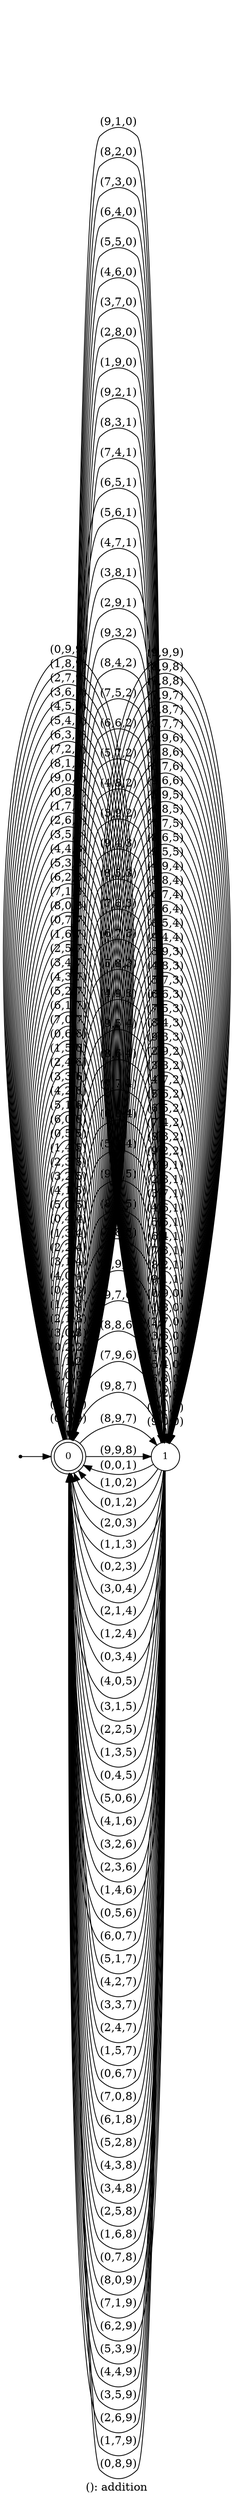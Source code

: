 digraph G {
label = "(): addition";
rankdir = LR;
node [shape = doublecircle, label="0", fontsize=12]0;
node [shape = circle, label="1", fontsize=12]1;
node [shape = point ]; qi
qi ->0;
0 -> 0[ label = "(0,0,0)"];
0 -> 1[ label = "(9,1,0)"];
0 -> 1[ label = "(8,2,0)"];
0 -> 1[ label = "(7,3,0)"];
0 -> 1[ label = "(6,4,0)"];
0 -> 1[ label = "(5,5,0)"];
0 -> 1[ label = "(4,6,0)"];
0 -> 1[ label = "(3,7,0)"];
0 -> 1[ label = "(2,8,0)"];
0 -> 1[ label = "(1,9,0)"];
0 -> 0[ label = "(1,0,1)"];
0 -> 0[ label = "(0,1,1)"];
0 -> 1[ label = "(9,2,1)"];
0 -> 1[ label = "(8,3,1)"];
0 -> 1[ label = "(7,4,1)"];
0 -> 1[ label = "(6,5,1)"];
0 -> 1[ label = "(5,6,1)"];
0 -> 1[ label = "(4,7,1)"];
0 -> 1[ label = "(3,8,1)"];
0 -> 1[ label = "(2,9,1)"];
0 -> 0[ label = "(2,0,2)"];
0 -> 0[ label = "(1,1,2)"];
0 -> 0[ label = "(0,2,2)"];
0 -> 1[ label = "(9,3,2)"];
0 -> 1[ label = "(8,4,2)"];
0 -> 1[ label = "(7,5,2)"];
0 -> 1[ label = "(6,6,2)"];
0 -> 1[ label = "(5,7,2)"];
0 -> 1[ label = "(4,8,2)"];
0 -> 1[ label = "(3,9,2)"];
0 -> 0[ label = "(3,0,3)"];
0 -> 0[ label = "(2,1,3)"];
0 -> 0[ label = "(1,2,3)"];
0 -> 0[ label = "(0,3,3)"];
0 -> 1[ label = "(9,4,3)"];
0 -> 1[ label = "(8,5,3)"];
0 -> 1[ label = "(7,6,3)"];
0 -> 1[ label = "(6,7,3)"];
0 -> 1[ label = "(5,8,3)"];
0 -> 1[ label = "(4,9,3)"];
0 -> 0[ label = "(4,0,4)"];
0 -> 0[ label = "(3,1,4)"];
0 -> 0[ label = "(2,2,4)"];
0 -> 0[ label = "(1,3,4)"];
0 -> 0[ label = "(0,4,4)"];
0 -> 1[ label = "(9,5,4)"];
0 -> 1[ label = "(8,6,4)"];
0 -> 1[ label = "(7,7,4)"];
0 -> 1[ label = "(6,8,4)"];
0 -> 1[ label = "(5,9,4)"];
0 -> 0[ label = "(5,0,5)"];
0 -> 0[ label = "(4,1,5)"];
0 -> 0[ label = "(3,2,5)"];
0 -> 0[ label = "(2,3,5)"];
0 -> 0[ label = "(1,4,5)"];
0 -> 0[ label = "(0,5,5)"];
0 -> 1[ label = "(9,6,5)"];
0 -> 1[ label = "(8,7,5)"];
0 -> 1[ label = "(7,8,5)"];
0 -> 1[ label = "(6,9,5)"];
0 -> 0[ label = "(6,0,6)"];
0 -> 0[ label = "(5,1,6)"];
0 -> 0[ label = "(4,2,6)"];
0 -> 0[ label = "(3,3,6)"];
0 -> 0[ label = "(2,4,6)"];
0 -> 0[ label = "(1,5,6)"];
0 -> 0[ label = "(0,6,6)"];
0 -> 1[ label = "(9,7,6)"];
0 -> 1[ label = "(8,8,6)"];
0 -> 1[ label = "(7,9,6)"];
0 -> 0[ label = "(7,0,7)"];
0 -> 0[ label = "(6,1,7)"];
0 -> 0[ label = "(5,2,7)"];
0 -> 0[ label = "(4,3,7)"];
0 -> 0[ label = "(3,4,7)"];
0 -> 0[ label = "(2,5,7)"];
0 -> 0[ label = "(1,6,7)"];
0 -> 0[ label = "(0,7,7)"];
0 -> 1[ label = "(9,8,7)"];
0 -> 1[ label = "(8,9,7)"];
0 -> 0[ label = "(8,0,8)"];
0 -> 0[ label = "(7,1,8)"];
0 -> 0[ label = "(6,2,8)"];
0 -> 0[ label = "(5,3,8)"];
0 -> 0[ label = "(4,4,8)"];
0 -> 0[ label = "(3,5,8)"];
0 -> 0[ label = "(2,6,8)"];
0 -> 0[ label = "(1,7,8)"];
0 -> 0[ label = "(0,8,8)"];
0 -> 1[ label = "(9,9,8)"];
0 -> 0[ label = "(9,0,9)"];
0 -> 0[ label = "(8,1,9)"];
0 -> 0[ label = "(7,2,9)"];
0 -> 0[ label = "(6,3,9)"];
0 -> 0[ label = "(5,4,9)"];
0 -> 0[ label = "(4,5,9)"];
0 -> 0[ label = "(3,6,9)"];
0 -> 0[ label = "(2,7,9)"];
0 -> 0[ label = "(1,8,9)"];
0 -> 0[ label = "(0,9,9)"];
1 -> 1[ label = "(9,0,0)"];
1 -> 1[ label = "(8,1,0)"];
1 -> 1[ label = "(7,2,0)"];
1 -> 1[ label = "(6,3,0)"];
1 -> 1[ label = "(5,4,0)"];
1 -> 1[ label = "(4,5,0)"];
1 -> 1[ label = "(3,6,0)"];
1 -> 1[ label = "(2,7,0)"];
1 -> 1[ label = "(1,8,0)"];
1 -> 1[ label = "(0,9,0)"];
1 -> 0[ label = "(0,0,1)"];
1 -> 1[ label = "(9,1,1)"];
1 -> 1[ label = "(8,2,1)"];
1 -> 1[ label = "(7,3,1)"];
1 -> 1[ label = "(6,4,1)"];
1 -> 1[ label = "(5,5,1)"];
1 -> 1[ label = "(4,6,1)"];
1 -> 1[ label = "(3,7,1)"];
1 -> 1[ label = "(2,8,1)"];
1 -> 1[ label = "(1,9,1)"];
1 -> 0[ label = "(1,0,2)"];
1 -> 0[ label = "(0,1,2)"];
1 -> 1[ label = "(9,2,2)"];
1 -> 1[ label = "(8,3,2)"];
1 -> 1[ label = "(7,4,2)"];
1 -> 1[ label = "(6,5,2)"];
1 -> 1[ label = "(5,6,2)"];
1 -> 1[ label = "(4,7,2)"];
1 -> 1[ label = "(3,8,2)"];
1 -> 1[ label = "(2,9,2)"];
1 -> 0[ label = "(2,0,3)"];
1 -> 0[ label = "(1,1,3)"];
1 -> 0[ label = "(0,2,3)"];
1 -> 1[ label = "(9,3,3)"];
1 -> 1[ label = "(8,4,3)"];
1 -> 1[ label = "(7,5,3)"];
1 -> 1[ label = "(6,6,3)"];
1 -> 1[ label = "(5,7,3)"];
1 -> 1[ label = "(4,8,3)"];
1 -> 1[ label = "(3,9,3)"];
1 -> 0[ label = "(3,0,4)"];
1 -> 0[ label = "(2,1,4)"];
1 -> 0[ label = "(1,2,4)"];
1 -> 0[ label = "(0,3,4)"];
1 -> 1[ label = "(9,4,4)"];
1 -> 1[ label = "(8,5,4)"];
1 -> 1[ label = "(7,6,4)"];
1 -> 1[ label = "(6,7,4)"];
1 -> 1[ label = "(5,8,4)"];
1 -> 1[ label = "(4,9,4)"];
1 -> 0[ label = "(4,0,5)"];
1 -> 0[ label = "(3,1,5)"];
1 -> 0[ label = "(2,2,5)"];
1 -> 0[ label = "(1,3,5)"];
1 -> 0[ label = "(0,4,5)"];
1 -> 1[ label = "(9,5,5)"];
1 -> 1[ label = "(8,6,5)"];
1 -> 1[ label = "(7,7,5)"];
1 -> 1[ label = "(6,8,5)"];
1 -> 1[ label = "(5,9,5)"];
1 -> 0[ label = "(5,0,6)"];
1 -> 0[ label = "(4,1,6)"];
1 -> 0[ label = "(3,2,6)"];
1 -> 0[ label = "(2,3,6)"];
1 -> 0[ label = "(1,4,6)"];
1 -> 0[ label = "(0,5,6)"];
1 -> 1[ label = "(9,6,6)"];
1 -> 1[ label = "(8,7,6)"];
1 -> 1[ label = "(7,8,6)"];
1 -> 1[ label = "(6,9,6)"];
1 -> 0[ label = "(6,0,7)"];
1 -> 0[ label = "(5,1,7)"];
1 -> 0[ label = "(4,2,7)"];
1 -> 0[ label = "(3,3,7)"];
1 -> 0[ label = "(2,4,7)"];
1 -> 0[ label = "(1,5,7)"];
1 -> 0[ label = "(0,6,7)"];
1 -> 1[ label = "(9,7,7)"];
1 -> 1[ label = "(8,8,7)"];
1 -> 1[ label = "(7,9,7)"];
1 -> 0[ label = "(7,0,8)"];
1 -> 0[ label = "(6,1,8)"];
1 -> 0[ label = "(5,2,8)"];
1 -> 0[ label = "(4,3,8)"];
1 -> 0[ label = "(3,4,8)"];
1 -> 0[ label = "(2,5,8)"];
1 -> 0[ label = "(1,6,8)"];
1 -> 0[ label = "(0,7,8)"];
1 -> 1[ label = "(9,8,8)"];
1 -> 1[ label = "(8,9,8)"];
1 -> 0[ label = "(8,0,9)"];
1 -> 0[ label = "(7,1,9)"];
1 -> 0[ label = "(6,2,9)"];
1 -> 0[ label = "(5,3,9)"];
1 -> 0[ label = "(4,4,9)"];
1 -> 0[ label = "(3,5,9)"];
1 -> 0[ label = "(2,6,9)"];
1 -> 0[ label = "(1,7,9)"];
1 -> 0[ label = "(0,8,9)"];
1 -> 1[ label = "(9,9,9)"];
}
